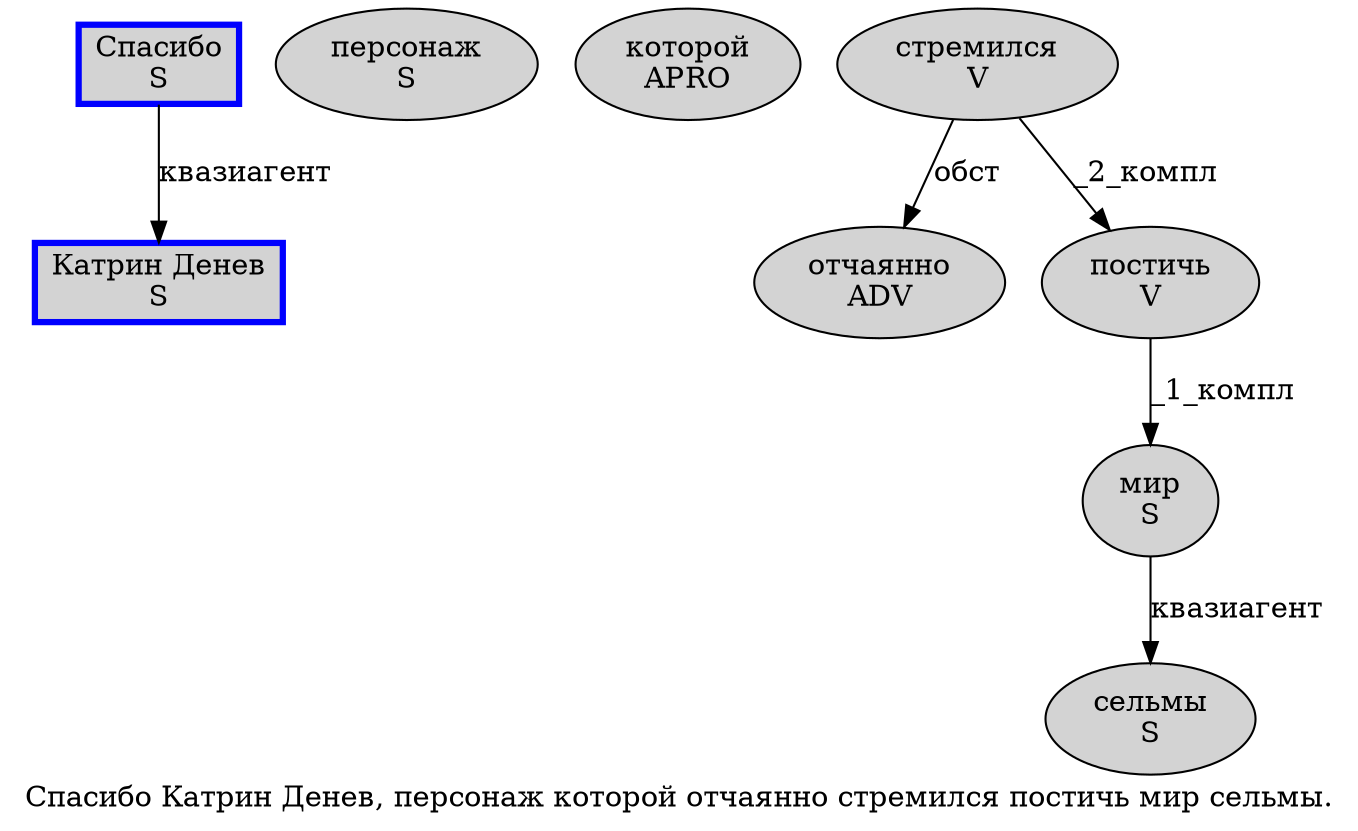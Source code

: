 digraph SENTENCE_1391 {
	graph [label="Спасибо Катрин Денев, персонаж которой отчаянно стремился постичь мир сельмы."]
	node [style=filled]
		0 [label="Спасибо
S" color=blue fillcolor=lightgray penwidth=3 shape=box]
		1 [label="Катрин Денев
S" color=blue fillcolor=lightgray penwidth=3 shape=box]
		3 [label="персонаж
S" color="" fillcolor=lightgray penwidth=1 shape=ellipse]
		4 [label="которой
APRO" color="" fillcolor=lightgray penwidth=1 shape=ellipse]
		5 [label="отчаянно
ADV" color="" fillcolor=lightgray penwidth=1 shape=ellipse]
		6 [label="стремился
V" color="" fillcolor=lightgray penwidth=1 shape=ellipse]
		7 [label="постичь
V" color="" fillcolor=lightgray penwidth=1 shape=ellipse]
		8 [label="мир
S" color="" fillcolor=lightgray penwidth=1 shape=ellipse]
		9 [label="сельмы
S" color="" fillcolor=lightgray penwidth=1 shape=ellipse]
			0 -> 1 [label="квазиагент"]
			6 -> 5 [label="обст"]
			6 -> 7 [label="_2_компл"]
			7 -> 8 [label="_1_компл"]
			8 -> 9 [label="квазиагент"]
}